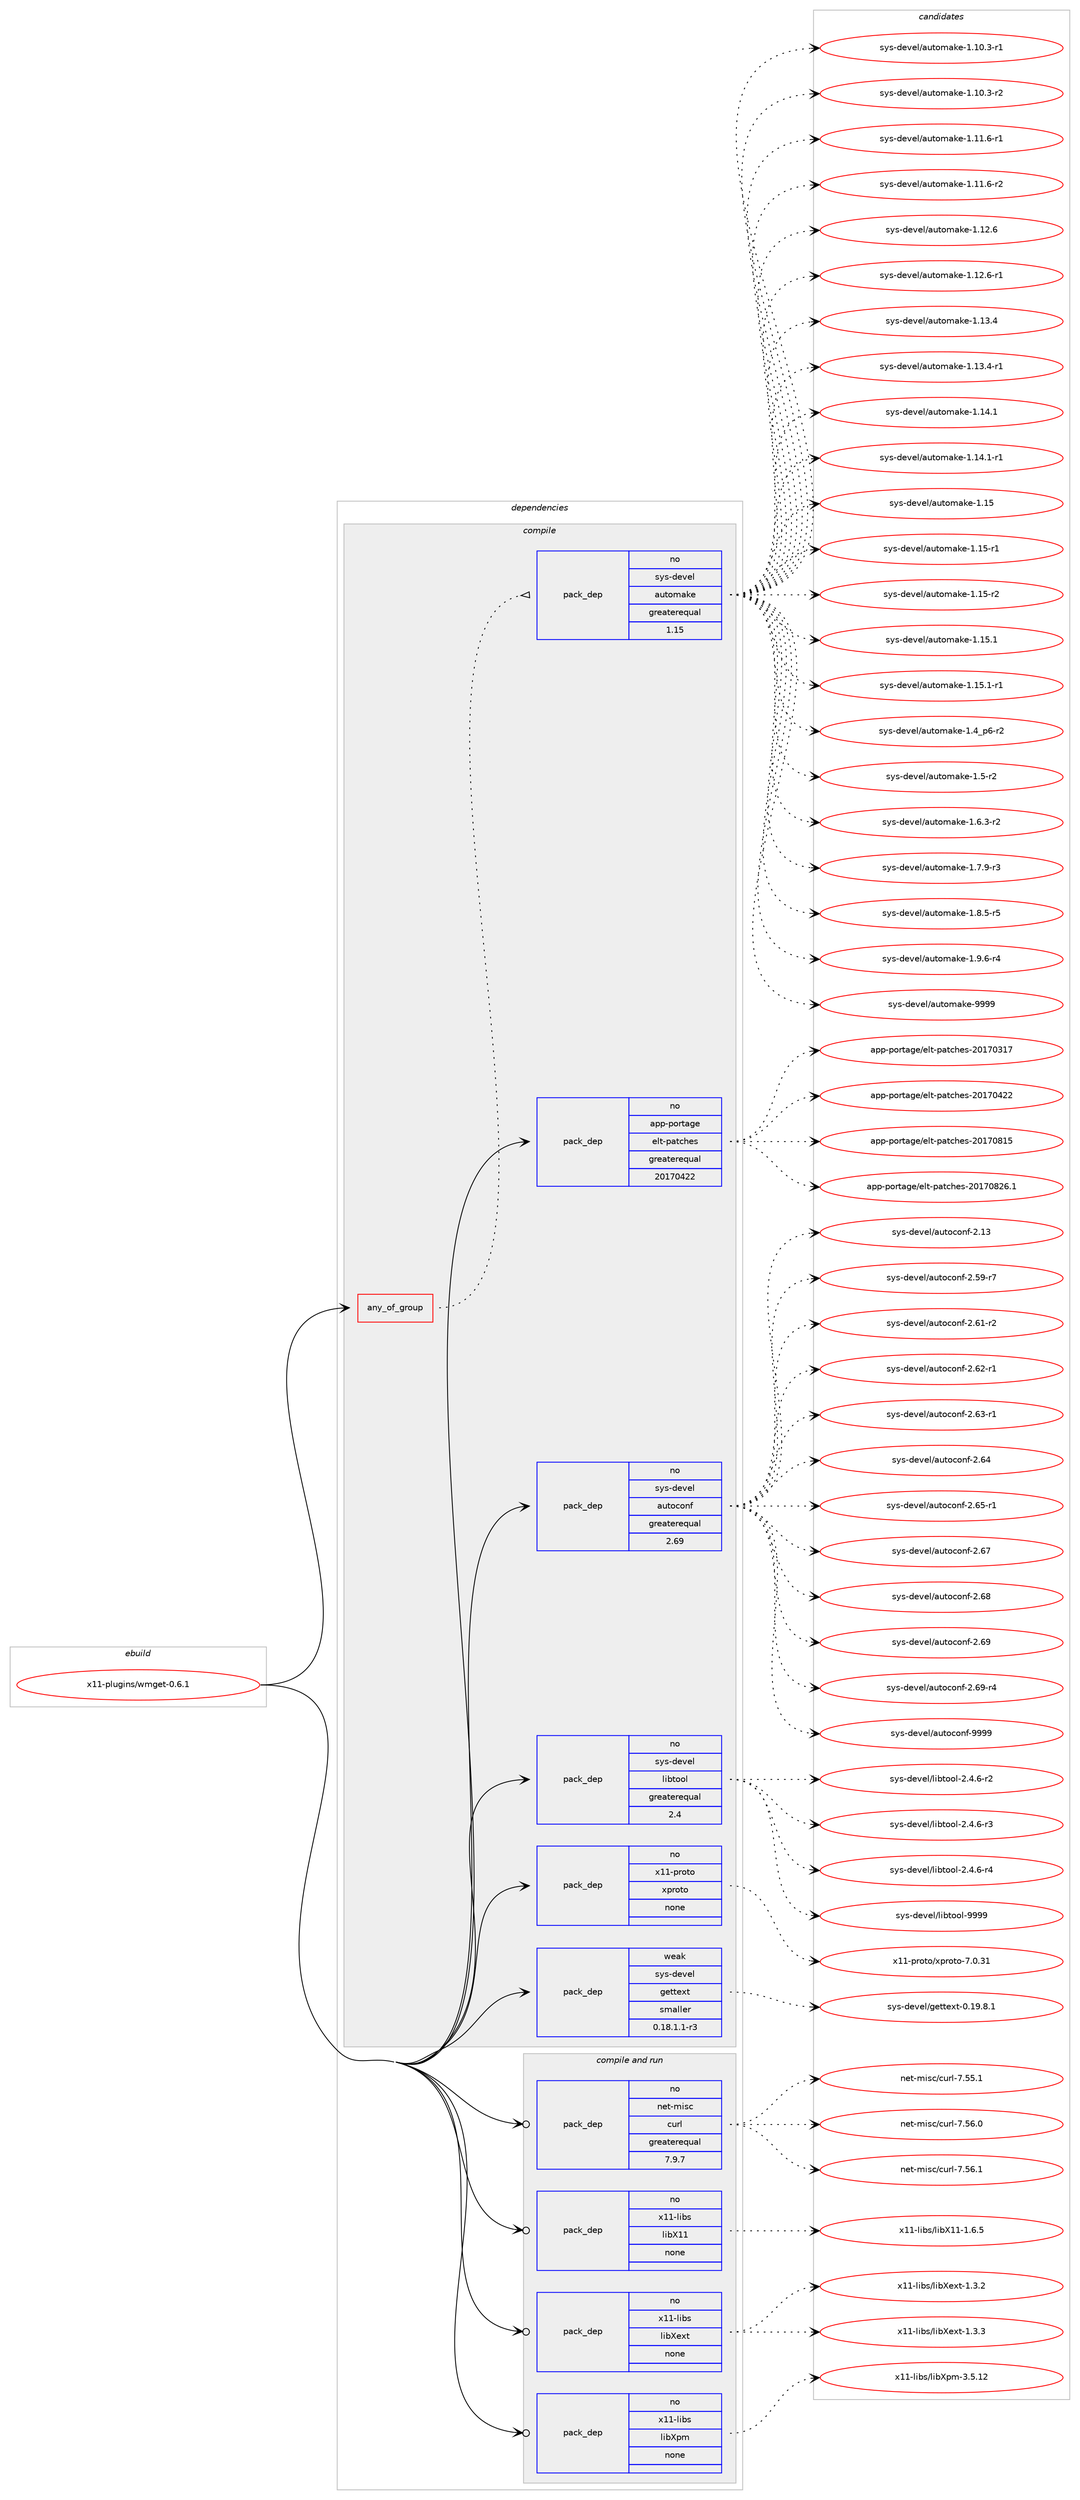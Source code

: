 digraph prolog {

# *************
# Graph options
# *************

newrank=true;
concentrate=true;
compound=true;
graph [rankdir=LR,fontname=Helvetica,fontsize=10,ranksep=1.5];#, ranksep=2.5, nodesep=0.2];
edge  [arrowhead=vee];
node  [fontname=Helvetica,fontsize=10];

# **********
# The ebuild
# **********

subgraph cluster_leftcol {
color=gray;
rank=same;
label=<<i>ebuild</i>>;
id [label="x11-plugins/wmget-0.6.1", color=red, width=4, href="../x11-plugins/wmget-0.6.1.svg"];
}

# ****************
# The dependencies
# ****************

subgraph cluster_midcol {
color=gray;
label=<<i>dependencies</i>>;
subgraph cluster_compile {
fillcolor="#eeeeee";
style=filled;
label=<<i>compile</i>>;
subgraph any9598 {
dependency527201 [label=<<TABLE BORDER="0" CELLBORDER="1" CELLSPACING="0" CELLPADDING="4"><TR><TD CELLPADDING="10">any_of_group</TD></TR></TABLE>>, shape=none, color=red];subgraph pack393686 {
dependency527202 [label=<<TABLE BORDER="0" CELLBORDER="1" CELLSPACING="0" CELLPADDING="4" WIDTH="220"><TR><TD ROWSPAN="6" CELLPADDING="30">pack_dep</TD></TR><TR><TD WIDTH="110">no</TD></TR><TR><TD>sys-devel</TD></TR><TR><TD>automake</TD></TR><TR><TD>greaterequal</TD></TR><TR><TD>1.15</TD></TR></TABLE>>, shape=none, color=blue];
}
dependency527201:e -> dependency527202:w [weight=20,style="dotted",arrowhead="oinv"];
}
id:e -> dependency527201:w [weight=20,style="solid",arrowhead="vee"];
subgraph pack393687 {
dependency527203 [label=<<TABLE BORDER="0" CELLBORDER="1" CELLSPACING="0" CELLPADDING="4" WIDTH="220"><TR><TD ROWSPAN="6" CELLPADDING="30">pack_dep</TD></TR><TR><TD WIDTH="110">no</TD></TR><TR><TD>app-portage</TD></TR><TR><TD>elt-patches</TD></TR><TR><TD>greaterequal</TD></TR><TR><TD>20170422</TD></TR></TABLE>>, shape=none, color=blue];
}
id:e -> dependency527203:w [weight=20,style="solid",arrowhead="vee"];
subgraph pack393688 {
dependency527204 [label=<<TABLE BORDER="0" CELLBORDER="1" CELLSPACING="0" CELLPADDING="4" WIDTH="220"><TR><TD ROWSPAN="6" CELLPADDING="30">pack_dep</TD></TR><TR><TD WIDTH="110">no</TD></TR><TR><TD>sys-devel</TD></TR><TR><TD>autoconf</TD></TR><TR><TD>greaterequal</TD></TR><TR><TD>2.69</TD></TR></TABLE>>, shape=none, color=blue];
}
id:e -> dependency527204:w [weight=20,style="solid",arrowhead="vee"];
subgraph pack393689 {
dependency527205 [label=<<TABLE BORDER="0" CELLBORDER="1" CELLSPACING="0" CELLPADDING="4" WIDTH="220"><TR><TD ROWSPAN="6" CELLPADDING="30">pack_dep</TD></TR><TR><TD WIDTH="110">no</TD></TR><TR><TD>sys-devel</TD></TR><TR><TD>libtool</TD></TR><TR><TD>greaterequal</TD></TR><TR><TD>2.4</TD></TR></TABLE>>, shape=none, color=blue];
}
id:e -> dependency527205:w [weight=20,style="solid",arrowhead="vee"];
subgraph pack393690 {
dependency527206 [label=<<TABLE BORDER="0" CELLBORDER="1" CELLSPACING="0" CELLPADDING="4" WIDTH="220"><TR><TD ROWSPAN="6" CELLPADDING="30">pack_dep</TD></TR><TR><TD WIDTH="110">no</TD></TR><TR><TD>x11-proto</TD></TR><TR><TD>xproto</TD></TR><TR><TD>none</TD></TR><TR><TD></TD></TR></TABLE>>, shape=none, color=blue];
}
id:e -> dependency527206:w [weight=20,style="solid",arrowhead="vee"];
subgraph pack393691 {
dependency527207 [label=<<TABLE BORDER="0" CELLBORDER="1" CELLSPACING="0" CELLPADDING="4" WIDTH="220"><TR><TD ROWSPAN="6" CELLPADDING="30">pack_dep</TD></TR><TR><TD WIDTH="110">weak</TD></TR><TR><TD>sys-devel</TD></TR><TR><TD>gettext</TD></TR><TR><TD>smaller</TD></TR><TR><TD>0.18.1.1-r3</TD></TR></TABLE>>, shape=none, color=blue];
}
id:e -> dependency527207:w [weight=20,style="solid",arrowhead="vee"];
}
subgraph cluster_compileandrun {
fillcolor="#eeeeee";
style=filled;
label=<<i>compile and run</i>>;
subgraph pack393692 {
dependency527208 [label=<<TABLE BORDER="0" CELLBORDER="1" CELLSPACING="0" CELLPADDING="4" WIDTH="220"><TR><TD ROWSPAN="6" CELLPADDING="30">pack_dep</TD></TR><TR><TD WIDTH="110">no</TD></TR><TR><TD>net-misc</TD></TR><TR><TD>curl</TD></TR><TR><TD>greaterequal</TD></TR><TR><TD>7.9.7</TD></TR></TABLE>>, shape=none, color=blue];
}
id:e -> dependency527208:w [weight=20,style="solid",arrowhead="odotvee"];
subgraph pack393693 {
dependency527209 [label=<<TABLE BORDER="0" CELLBORDER="1" CELLSPACING="0" CELLPADDING="4" WIDTH="220"><TR><TD ROWSPAN="6" CELLPADDING="30">pack_dep</TD></TR><TR><TD WIDTH="110">no</TD></TR><TR><TD>x11-libs</TD></TR><TR><TD>libX11</TD></TR><TR><TD>none</TD></TR><TR><TD></TD></TR></TABLE>>, shape=none, color=blue];
}
id:e -> dependency527209:w [weight=20,style="solid",arrowhead="odotvee"];
subgraph pack393694 {
dependency527210 [label=<<TABLE BORDER="0" CELLBORDER="1" CELLSPACING="0" CELLPADDING="4" WIDTH="220"><TR><TD ROWSPAN="6" CELLPADDING="30">pack_dep</TD></TR><TR><TD WIDTH="110">no</TD></TR><TR><TD>x11-libs</TD></TR><TR><TD>libXext</TD></TR><TR><TD>none</TD></TR><TR><TD></TD></TR></TABLE>>, shape=none, color=blue];
}
id:e -> dependency527210:w [weight=20,style="solid",arrowhead="odotvee"];
subgraph pack393695 {
dependency527211 [label=<<TABLE BORDER="0" CELLBORDER="1" CELLSPACING="0" CELLPADDING="4" WIDTH="220"><TR><TD ROWSPAN="6" CELLPADDING="30">pack_dep</TD></TR><TR><TD WIDTH="110">no</TD></TR><TR><TD>x11-libs</TD></TR><TR><TD>libXpm</TD></TR><TR><TD>none</TD></TR><TR><TD></TD></TR></TABLE>>, shape=none, color=blue];
}
id:e -> dependency527211:w [weight=20,style="solid",arrowhead="odotvee"];
}
subgraph cluster_run {
fillcolor="#eeeeee";
style=filled;
label=<<i>run</i>>;
}
}

# **************
# The candidates
# **************

subgraph cluster_choices {
rank=same;
color=gray;
label=<<i>candidates</i>>;

subgraph choice393686 {
color=black;
nodesep=1;
choice11512111545100101118101108479711711611110997107101454946494846514511449 [label="sys-devel/automake-1.10.3-r1", color=red, width=4,href="../sys-devel/automake-1.10.3-r1.svg"];
choice11512111545100101118101108479711711611110997107101454946494846514511450 [label="sys-devel/automake-1.10.3-r2", color=red, width=4,href="../sys-devel/automake-1.10.3-r2.svg"];
choice11512111545100101118101108479711711611110997107101454946494946544511449 [label="sys-devel/automake-1.11.6-r1", color=red, width=4,href="../sys-devel/automake-1.11.6-r1.svg"];
choice11512111545100101118101108479711711611110997107101454946494946544511450 [label="sys-devel/automake-1.11.6-r2", color=red, width=4,href="../sys-devel/automake-1.11.6-r2.svg"];
choice1151211154510010111810110847971171161111099710710145494649504654 [label="sys-devel/automake-1.12.6", color=red, width=4,href="../sys-devel/automake-1.12.6.svg"];
choice11512111545100101118101108479711711611110997107101454946495046544511449 [label="sys-devel/automake-1.12.6-r1", color=red, width=4,href="../sys-devel/automake-1.12.6-r1.svg"];
choice1151211154510010111810110847971171161111099710710145494649514652 [label="sys-devel/automake-1.13.4", color=red, width=4,href="../sys-devel/automake-1.13.4.svg"];
choice11512111545100101118101108479711711611110997107101454946495146524511449 [label="sys-devel/automake-1.13.4-r1", color=red, width=4,href="../sys-devel/automake-1.13.4-r1.svg"];
choice1151211154510010111810110847971171161111099710710145494649524649 [label="sys-devel/automake-1.14.1", color=red, width=4,href="../sys-devel/automake-1.14.1.svg"];
choice11512111545100101118101108479711711611110997107101454946495246494511449 [label="sys-devel/automake-1.14.1-r1", color=red, width=4,href="../sys-devel/automake-1.14.1-r1.svg"];
choice115121115451001011181011084797117116111109971071014549464953 [label="sys-devel/automake-1.15", color=red, width=4,href="../sys-devel/automake-1.15.svg"];
choice1151211154510010111810110847971171161111099710710145494649534511449 [label="sys-devel/automake-1.15-r1", color=red, width=4,href="../sys-devel/automake-1.15-r1.svg"];
choice1151211154510010111810110847971171161111099710710145494649534511450 [label="sys-devel/automake-1.15-r2", color=red, width=4,href="../sys-devel/automake-1.15-r2.svg"];
choice1151211154510010111810110847971171161111099710710145494649534649 [label="sys-devel/automake-1.15.1", color=red, width=4,href="../sys-devel/automake-1.15.1.svg"];
choice11512111545100101118101108479711711611110997107101454946495346494511449 [label="sys-devel/automake-1.15.1-r1", color=red, width=4,href="../sys-devel/automake-1.15.1-r1.svg"];
choice115121115451001011181011084797117116111109971071014549465295112544511450 [label="sys-devel/automake-1.4_p6-r2", color=red, width=4,href="../sys-devel/automake-1.4_p6-r2.svg"];
choice11512111545100101118101108479711711611110997107101454946534511450 [label="sys-devel/automake-1.5-r2", color=red, width=4,href="../sys-devel/automake-1.5-r2.svg"];
choice115121115451001011181011084797117116111109971071014549465446514511450 [label="sys-devel/automake-1.6.3-r2", color=red, width=4,href="../sys-devel/automake-1.6.3-r2.svg"];
choice115121115451001011181011084797117116111109971071014549465546574511451 [label="sys-devel/automake-1.7.9-r3", color=red, width=4,href="../sys-devel/automake-1.7.9-r3.svg"];
choice115121115451001011181011084797117116111109971071014549465646534511453 [label="sys-devel/automake-1.8.5-r5", color=red, width=4,href="../sys-devel/automake-1.8.5-r5.svg"];
choice115121115451001011181011084797117116111109971071014549465746544511452 [label="sys-devel/automake-1.9.6-r4", color=red, width=4,href="../sys-devel/automake-1.9.6-r4.svg"];
choice115121115451001011181011084797117116111109971071014557575757 [label="sys-devel/automake-9999", color=red, width=4,href="../sys-devel/automake-9999.svg"];
dependency527202:e -> choice11512111545100101118101108479711711611110997107101454946494846514511449:w [style=dotted,weight="100"];
dependency527202:e -> choice11512111545100101118101108479711711611110997107101454946494846514511450:w [style=dotted,weight="100"];
dependency527202:e -> choice11512111545100101118101108479711711611110997107101454946494946544511449:w [style=dotted,weight="100"];
dependency527202:e -> choice11512111545100101118101108479711711611110997107101454946494946544511450:w [style=dotted,weight="100"];
dependency527202:e -> choice1151211154510010111810110847971171161111099710710145494649504654:w [style=dotted,weight="100"];
dependency527202:e -> choice11512111545100101118101108479711711611110997107101454946495046544511449:w [style=dotted,weight="100"];
dependency527202:e -> choice1151211154510010111810110847971171161111099710710145494649514652:w [style=dotted,weight="100"];
dependency527202:e -> choice11512111545100101118101108479711711611110997107101454946495146524511449:w [style=dotted,weight="100"];
dependency527202:e -> choice1151211154510010111810110847971171161111099710710145494649524649:w [style=dotted,weight="100"];
dependency527202:e -> choice11512111545100101118101108479711711611110997107101454946495246494511449:w [style=dotted,weight="100"];
dependency527202:e -> choice115121115451001011181011084797117116111109971071014549464953:w [style=dotted,weight="100"];
dependency527202:e -> choice1151211154510010111810110847971171161111099710710145494649534511449:w [style=dotted,weight="100"];
dependency527202:e -> choice1151211154510010111810110847971171161111099710710145494649534511450:w [style=dotted,weight="100"];
dependency527202:e -> choice1151211154510010111810110847971171161111099710710145494649534649:w [style=dotted,weight="100"];
dependency527202:e -> choice11512111545100101118101108479711711611110997107101454946495346494511449:w [style=dotted,weight="100"];
dependency527202:e -> choice115121115451001011181011084797117116111109971071014549465295112544511450:w [style=dotted,weight="100"];
dependency527202:e -> choice11512111545100101118101108479711711611110997107101454946534511450:w [style=dotted,weight="100"];
dependency527202:e -> choice115121115451001011181011084797117116111109971071014549465446514511450:w [style=dotted,weight="100"];
dependency527202:e -> choice115121115451001011181011084797117116111109971071014549465546574511451:w [style=dotted,weight="100"];
dependency527202:e -> choice115121115451001011181011084797117116111109971071014549465646534511453:w [style=dotted,weight="100"];
dependency527202:e -> choice115121115451001011181011084797117116111109971071014549465746544511452:w [style=dotted,weight="100"];
dependency527202:e -> choice115121115451001011181011084797117116111109971071014557575757:w [style=dotted,weight="100"];
}
subgraph choice393687 {
color=black;
nodesep=1;
choice97112112451121111141169710310147101108116451129711699104101115455048495548514955 [label="app-portage/elt-patches-20170317", color=red, width=4,href="../app-portage/elt-patches-20170317.svg"];
choice97112112451121111141169710310147101108116451129711699104101115455048495548525050 [label="app-portage/elt-patches-20170422", color=red, width=4,href="../app-portage/elt-patches-20170422.svg"];
choice97112112451121111141169710310147101108116451129711699104101115455048495548564953 [label="app-portage/elt-patches-20170815", color=red, width=4,href="../app-portage/elt-patches-20170815.svg"];
choice971121124511211111411697103101471011081164511297116991041011154550484955485650544649 [label="app-portage/elt-patches-20170826.1", color=red, width=4,href="../app-portage/elt-patches-20170826.1.svg"];
dependency527203:e -> choice97112112451121111141169710310147101108116451129711699104101115455048495548514955:w [style=dotted,weight="100"];
dependency527203:e -> choice97112112451121111141169710310147101108116451129711699104101115455048495548525050:w [style=dotted,weight="100"];
dependency527203:e -> choice97112112451121111141169710310147101108116451129711699104101115455048495548564953:w [style=dotted,weight="100"];
dependency527203:e -> choice971121124511211111411697103101471011081164511297116991041011154550484955485650544649:w [style=dotted,weight="100"];
}
subgraph choice393688 {
color=black;
nodesep=1;
choice115121115451001011181011084797117116111991111101024550464951 [label="sys-devel/autoconf-2.13", color=red, width=4,href="../sys-devel/autoconf-2.13.svg"];
choice1151211154510010111810110847971171161119911111010245504653574511455 [label="sys-devel/autoconf-2.59-r7", color=red, width=4,href="../sys-devel/autoconf-2.59-r7.svg"];
choice1151211154510010111810110847971171161119911111010245504654494511450 [label="sys-devel/autoconf-2.61-r2", color=red, width=4,href="../sys-devel/autoconf-2.61-r2.svg"];
choice1151211154510010111810110847971171161119911111010245504654504511449 [label="sys-devel/autoconf-2.62-r1", color=red, width=4,href="../sys-devel/autoconf-2.62-r1.svg"];
choice1151211154510010111810110847971171161119911111010245504654514511449 [label="sys-devel/autoconf-2.63-r1", color=red, width=4,href="../sys-devel/autoconf-2.63-r1.svg"];
choice115121115451001011181011084797117116111991111101024550465452 [label="sys-devel/autoconf-2.64", color=red, width=4,href="../sys-devel/autoconf-2.64.svg"];
choice1151211154510010111810110847971171161119911111010245504654534511449 [label="sys-devel/autoconf-2.65-r1", color=red, width=4,href="../sys-devel/autoconf-2.65-r1.svg"];
choice115121115451001011181011084797117116111991111101024550465455 [label="sys-devel/autoconf-2.67", color=red, width=4,href="../sys-devel/autoconf-2.67.svg"];
choice115121115451001011181011084797117116111991111101024550465456 [label="sys-devel/autoconf-2.68", color=red, width=4,href="../sys-devel/autoconf-2.68.svg"];
choice115121115451001011181011084797117116111991111101024550465457 [label="sys-devel/autoconf-2.69", color=red, width=4,href="../sys-devel/autoconf-2.69.svg"];
choice1151211154510010111810110847971171161119911111010245504654574511452 [label="sys-devel/autoconf-2.69-r4", color=red, width=4,href="../sys-devel/autoconf-2.69-r4.svg"];
choice115121115451001011181011084797117116111991111101024557575757 [label="sys-devel/autoconf-9999", color=red, width=4,href="../sys-devel/autoconf-9999.svg"];
dependency527204:e -> choice115121115451001011181011084797117116111991111101024550464951:w [style=dotted,weight="100"];
dependency527204:e -> choice1151211154510010111810110847971171161119911111010245504653574511455:w [style=dotted,weight="100"];
dependency527204:e -> choice1151211154510010111810110847971171161119911111010245504654494511450:w [style=dotted,weight="100"];
dependency527204:e -> choice1151211154510010111810110847971171161119911111010245504654504511449:w [style=dotted,weight="100"];
dependency527204:e -> choice1151211154510010111810110847971171161119911111010245504654514511449:w [style=dotted,weight="100"];
dependency527204:e -> choice115121115451001011181011084797117116111991111101024550465452:w [style=dotted,weight="100"];
dependency527204:e -> choice1151211154510010111810110847971171161119911111010245504654534511449:w [style=dotted,weight="100"];
dependency527204:e -> choice115121115451001011181011084797117116111991111101024550465455:w [style=dotted,weight="100"];
dependency527204:e -> choice115121115451001011181011084797117116111991111101024550465456:w [style=dotted,weight="100"];
dependency527204:e -> choice115121115451001011181011084797117116111991111101024550465457:w [style=dotted,weight="100"];
dependency527204:e -> choice1151211154510010111810110847971171161119911111010245504654574511452:w [style=dotted,weight="100"];
dependency527204:e -> choice115121115451001011181011084797117116111991111101024557575757:w [style=dotted,weight="100"];
}
subgraph choice393689 {
color=black;
nodesep=1;
choice1151211154510010111810110847108105981161111111084550465246544511450 [label="sys-devel/libtool-2.4.6-r2", color=red, width=4,href="../sys-devel/libtool-2.4.6-r2.svg"];
choice1151211154510010111810110847108105981161111111084550465246544511451 [label="sys-devel/libtool-2.4.6-r3", color=red, width=4,href="../sys-devel/libtool-2.4.6-r3.svg"];
choice1151211154510010111810110847108105981161111111084550465246544511452 [label="sys-devel/libtool-2.4.6-r4", color=red, width=4,href="../sys-devel/libtool-2.4.6-r4.svg"];
choice1151211154510010111810110847108105981161111111084557575757 [label="sys-devel/libtool-9999", color=red, width=4,href="../sys-devel/libtool-9999.svg"];
dependency527205:e -> choice1151211154510010111810110847108105981161111111084550465246544511450:w [style=dotted,weight="100"];
dependency527205:e -> choice1151211154510010111810110847108105981161111111084550465246544511451:w [style=dotted,weight="100"];
dependency527205:e -> choice1151211154510010111810110847108105981161111111084550465246544511452:w [style=dotted,weight="100"];
dependency527205:e -> choice1151211154510010111810110847108105981161111111084557575757:w [style=dotted,weight="100"];
}
subgraph choice393690 {
color=black;
nodesep=1;
choice1204949451121141111161114712011211411111611145554648465149 [label="x11-proto/xproto-7.0.31", color=red, width=4,href="../x11-proto/xproto-7.0.31.svg"];
dependency527206:e -> choice1204949451121141111161114712011211411111611145554648465149:w [style=dotted,weight="100"];
}
subgraph choice393691 {
color=black;
nodesep=1;
choice1151211154510010111810110847103101116116101120116454846495746564649 [label="sys-devel/gettext-0.19.8.1", color=red, width=4,href="../sys-devel/gettext-0.19.8.1.svg"];
dependency527207:e -> choice1151211154510010111810110847103101116116101120116454846495746564649:w [style=dotted,weight="100"];
}
subgraph choice393692 {
color=black;
nodesep=1;
choice1101011164510910511599479911711410845554653534649 [label="net-misc/curl-7.55.1", color=red, width=4,href="../net-misc/curl-7.55.1.svg"];
choice1101011164510910511599479911711410845554653544648 [label="net-misc/curl-7.56.0", color=red, width=4,href="../net-misc/curl-7.56.0.svg"];
choice1101011164510910511599479911711410845554653544649 [label="net-misc/curl-7.56.1", color=red, width=4,href="../net-misc/curl-7.56.1.svg"];
dependency527208:e -> choice1101011164510910511599479911711410845554653534649:w [style=dotted,weight="100"];
dependency527208:e -> choice1101011164510910511599479911711410845554653544648:w [style=dotted,weight="100"];
dependency527208:e -> choice1101011164510910511599479911711410845554653544649:w [style=dotted,weight="100"];
}
subgraph choice393693 {
color=black;
nodesep=1;
choice120494945108105981154710810598884949454946544653 [label="x11-libs/libX11-1.6.5", color=red, width=4,href="../x11-libs/libX11-1.6.5.svg"];
dependency527209:e -> choice120494945108105981154710810598884949454946544653:w [style=dotted,weight="100"];
}
subgraph choice393694 {
color=black;
nodesep=1;
choice12049494510810598115471081059888101120116454946514650 [label="x11-libs/libXext-1.3.2", color=red, width=4,href="../x11-libs/libXext-1.3.2.svg"];
choice12049494510810598115471081059888101120116454946514651 [label="x11-libs/libXext-1.3.3", color=red, width=4,href="../x11-libs/libXext-1.3.3.svg"];
dependency527210:e -> choice12049494510810598115471081059888101120116454946514650:w [style=dotted,weight="100"];
dependency527210:e -> choice12049494510810598115471081059888101120116454946514651:w [style=dotted,weight="100"];
}
subgraph choice393695 {
color=black;
nodesep=1;
choice1204949451081059811547108105988811210945514653464950 [label="x11-libs/libXpm-3.5.12", color=red, width=4,href="../x11-libs/libXpm-3.5.12.svg"];
dependency527211:e -> choice1204949451081059811547108105988811210945514653464950:w [style=dotted,weight="100"];
}
}

}
